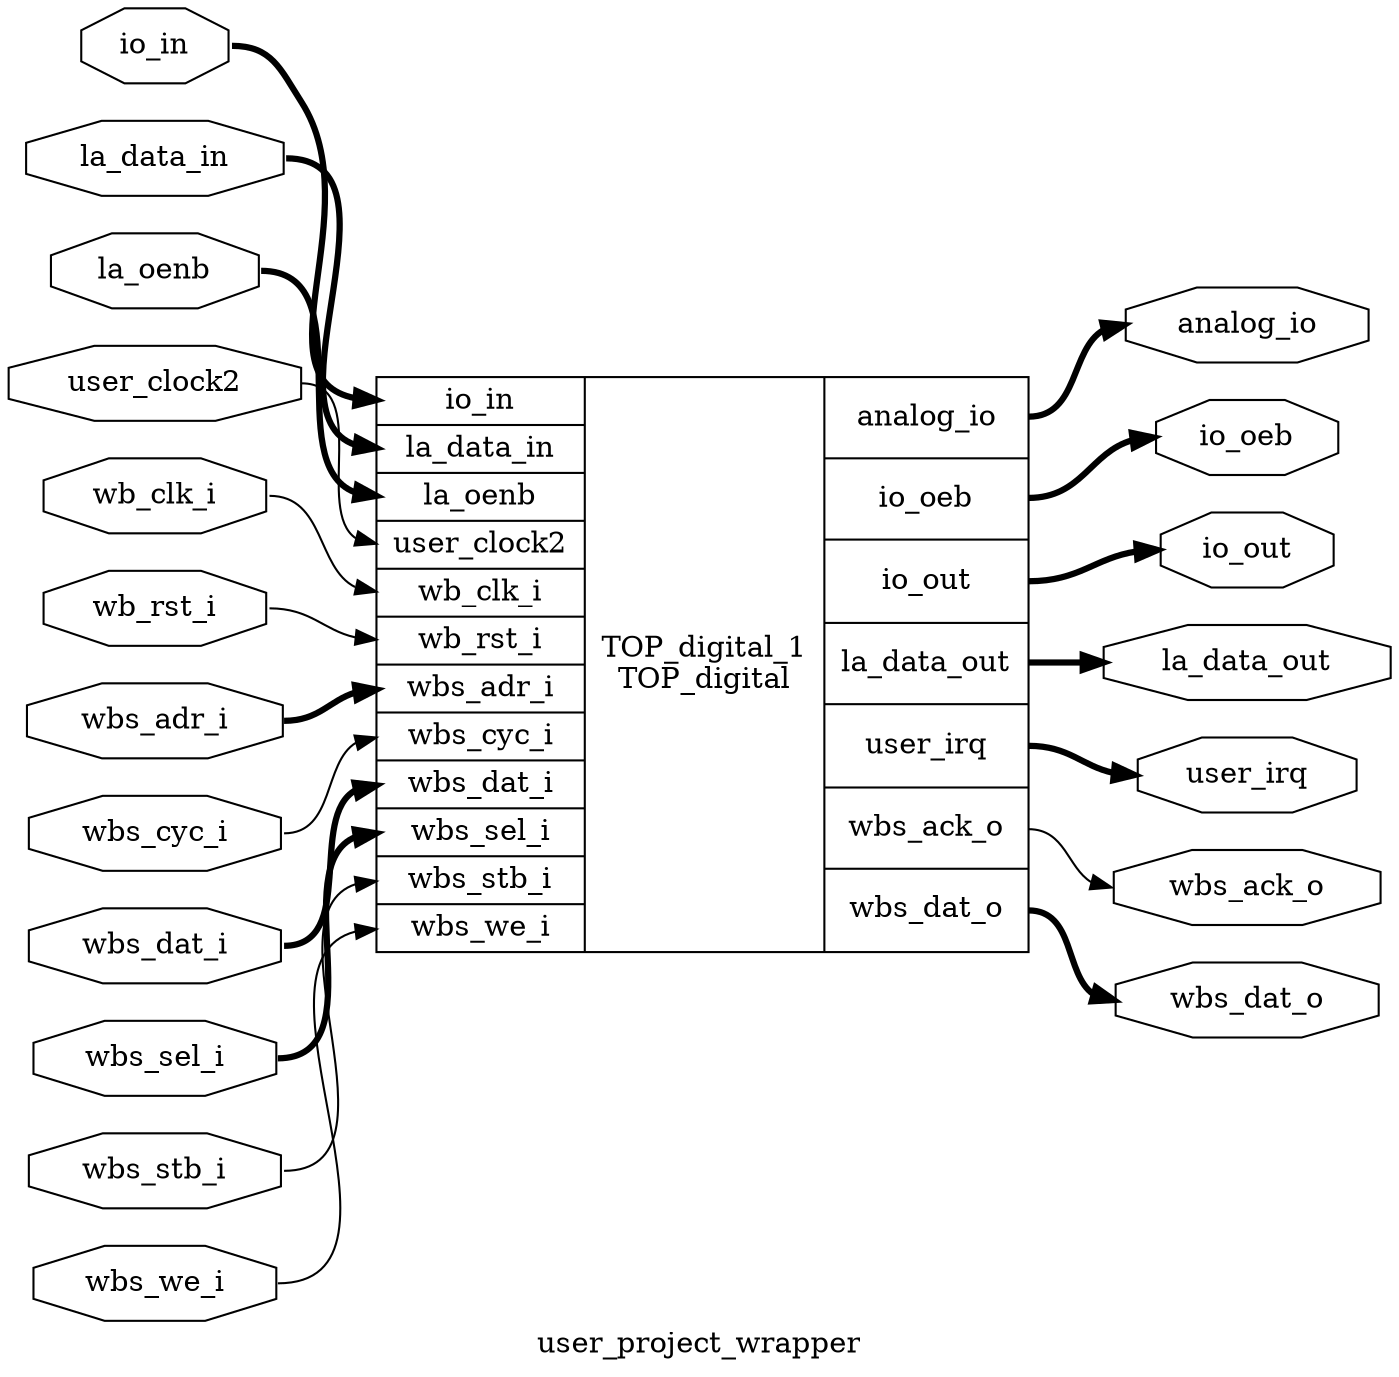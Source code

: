 digraph "user_project_wrapper" {
label="user_project_wrapper";
rankdir="LR";
remincross=true;
n1 [ shape=octagon, label="user_irq", color="black", fontcolor="black" ];
n2 [ shape=octagon, label="user_clock2", color="black", fontcolor="black" ];
n3 [ shape=octagon, label="la_oenb", color="black", fontcolor="black" ];
n4 [ shape=octagon, label="la_data_out", color="black", fontcolor="black" ];
n5 [ shape=octagon, label="la_data_in", color="black", fontcolor="black" ];
n6 [ shape=octagon, label="analog_io", color="black", fontcolor="black" ];
n7 [ shape=octagon, label="io_oeb", color="black", fontcolor="black" ];
n8 [ shape=octagon, label="io_out", color="black", fontcolor="black" ];
n9 [ shape=octagon, label="io_in", color="black", fontcolor="black" ];
n10 [ shape=octagon, label="wbs_dat_o", color="black", fontcolor="black" ];
n11 [ shape=octagon, label="wbs_ack_o", color="black", fontcolor="black" ];
n12 [ shape=octagon, label="wbs_adr_i", color="black", fontcolor="black" ];
n13 [ shape=octagon, label="wbs_dat_i", color="black", fontcolor="black" ];
n14 [ shape=octagon, label="wbs_sel_i", color="black", fontcolor="black" ];
n15 [ shape=octagon, label="wbs_we_i", color="black", fontcolor="black" ];
n16 [ shape=octagon, label="wbs_cyc_i", color="black", fontcolor="black" ];
n17 [ shape=octagon, label="wbs_stb_i", color="black", fontcolor="black" ];
n18 [ shape=octagon, label="wb_rst_i", color="black", fontcolor="black" ];
n19 [ shape=octagon, label="wb_clk_i", color="black", fontcolor="black" ];
c20 [ shape=record, label="{{<p9> io_in|<p5> la_data_in|<p3> la_oenb|<p2> user_clock2|<p19> wb_clk_i|<p18> wb_rst_i|<p12> wbs_adr_i|<p16> wbs_cyc_i|<p13> wbs_dat_i|<p14> wbs_sel_i|<p17> wbs_stb_i|<p15> wbs_we_i}|TOP_digital_1\nTOP_digital|{<p6> analog_io|<p7> io_oeb|<p8> io_out|<p4> la_data_out|<p1> user_irq|<p11> wbs_ack_o|<p10> wbs_dat_o}}",  ];
c20:p1:e -> n1:w [color="black", fontcolor="black", style="setlinewidth(3)", label=""];
c20:p10:e -> n10:w [color="black", fontcolor="black", style="setlinewidth(3)", label=""];
c20:p11:e -> n11:w [color="black", fontcolor="black", label=""];
n12:e -> c20:p12:w [color="black", fontcolor="black", style="setlinewidth(3)", label=""];
n13:e -> c20:p13:w [color="black", fontcolor="black", style="setlinewidth(3)", label=""];
n14:e -> c20:p14:w [color="black", fontcolor="black", style="setlinewidth(3)", label=""];
n15:e -> c20:p15:w [color="black", fontcolor="black", label=""];
n16:e -> c20:p16:w [color="black", fontcolor="black", label=""];
n17:e -> c20:p17:w [color="black", fontcolor="black", label=""];
n18:e -> c20:p18:w [color="black", fontcolor="black", label=""];
n19:e -> c20:p19:w [color="black", fontcolor="black", label=""];
n2:e -> c20:p2:w [color="black", fontcolor="black", label=""];
n3:e -> c20:p3:w [color="black", fontcolor="black", style="setlinewidth(3)", label=""];
c20:p4:e -> n4:w [color="black", fontcolor="black", style="setlinewidth(3)", label=""];
n5:e -> c20:p5:w [color="black", fontcolor="black", style="setlinewidth(3)", label=""];
c20:p6:e -> n6:w [color="black", fontcolor="black", style="setlinewidth(3)", label=""];
c20:p7:e -> n7:w [color="black", fontcolor="black", style="setlinewidth(3)", label=""];
c20:p8:e -> n8:w [color="black", fontcolor="black", style="setlinewidth(3)", label=""];
n9:e -> c20:p9:w [color="black", fontcolor="black", style="setlinewidth(3)", label=""];
}
